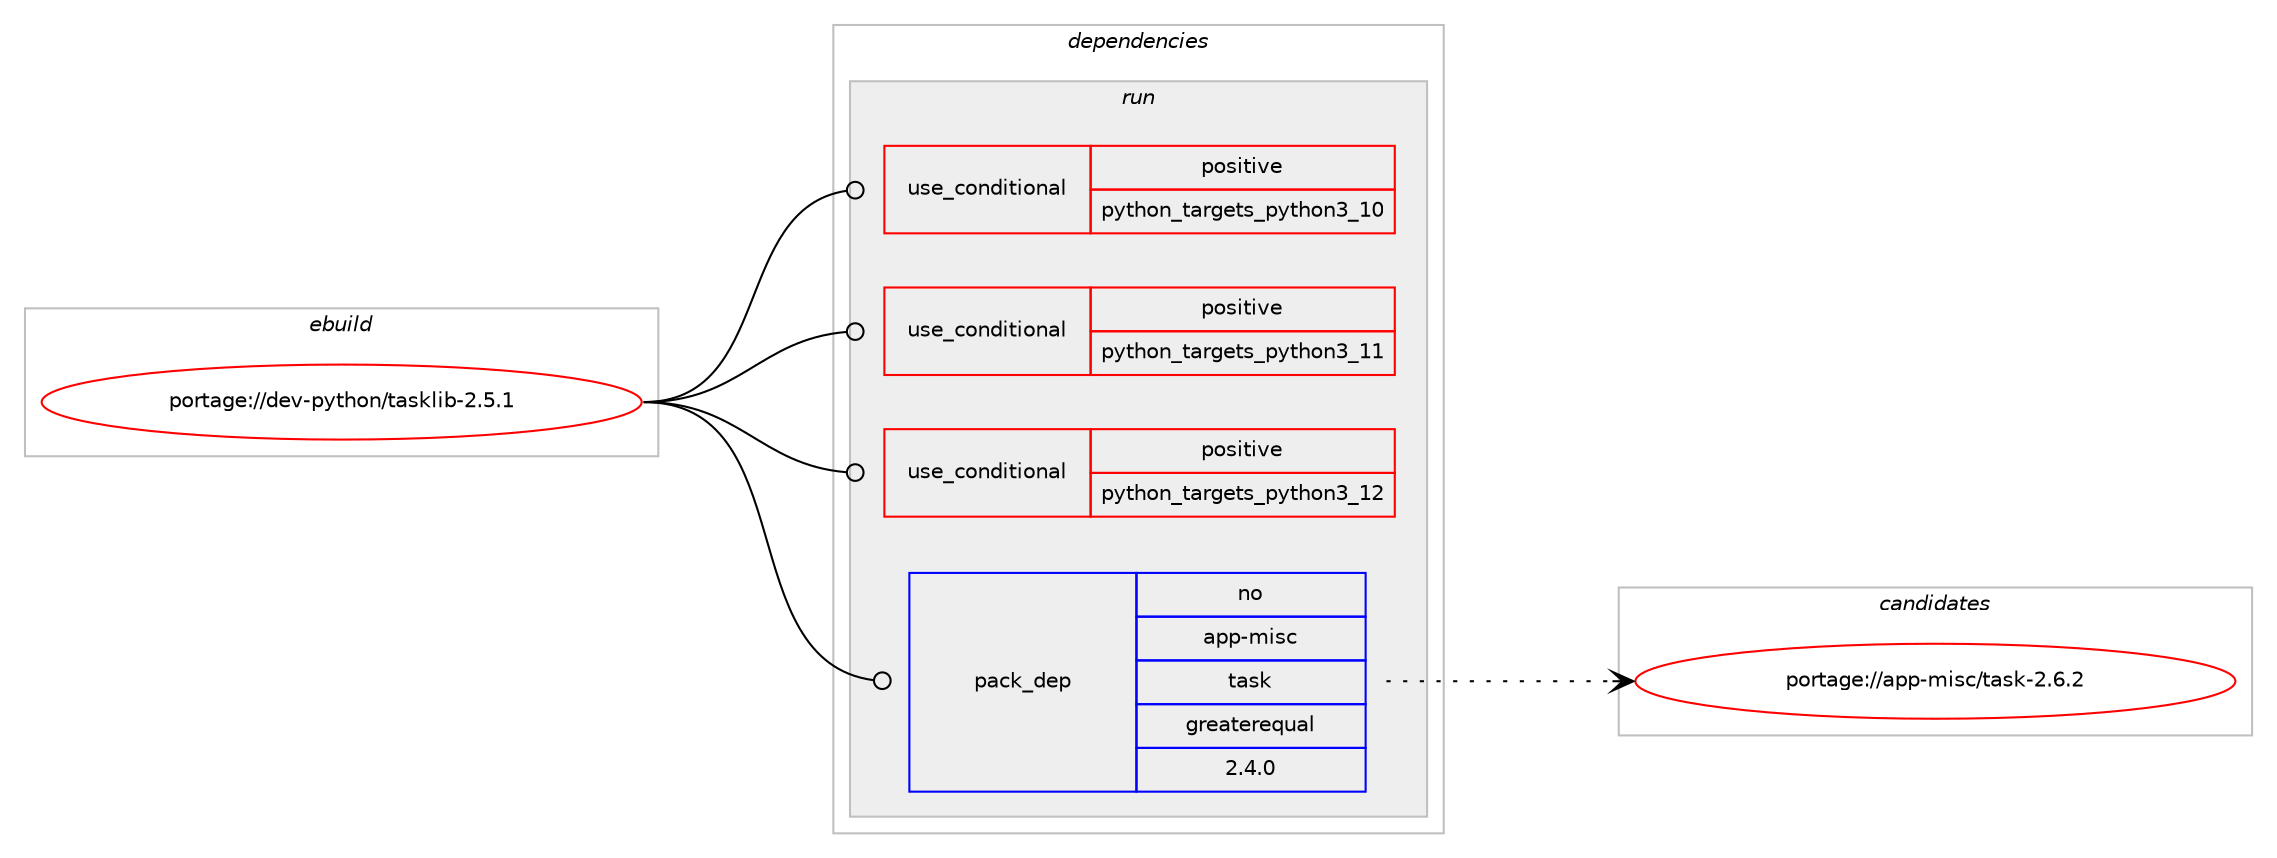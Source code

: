 digraph prolog {

# *************
# Graph options
# *************

newrank=true;
concentrate=true;
compound=true;
graph [rankdir=LR,fontname=Helvetica,fontsize=10,ranksep=1.5];#, ranksep=2.5, nodesep=0.2];
edge  [arrowhead=vee];
node  [fontname=Helvetica,fontsize=10];

# **********
# The ebuild
# **********

subgraph cluster_leftcol {
color=gray;
rank=same;
label=<<i>ebuild</i>>;
id [label="portage://dev-python/tasklib-2.5.1", color=red, width=4, href="../dev-python/tasklib-2.5.1.svg"];
}

# ****************
# The dependencies
# ****************

subgraph cluster_midcol {
color=gray;
label=<<i>dependencies</i>>;
subgraph cluster_compile {
fillcolor="#eeeeee";
style=filled;
label=<<i>compile</i>>;
}
subgraph cluster_compileandrun {
fillcolor="#eeeeee";
style=filled;
label=<<i>compile and run</i>>;
}
subgraph cluster_run {
fillcolor="#eeeeee";
style=filled;
label=<<i>run</i>>;
subgraph cond38969 {
dependency83001 [label=<<TABLE BORDER="0" CELLBORDER="1" CELLSPACING="0" CELLPADDING="4"><TR><TD ROWSPAN="3" CELLPADDING="10">use_conditional</TD></TR><TR><TD>positive</TD></TR><TR><TD>python_targets_python3_10</TD></TR></TABLE>>, shape=none, color=red];
# *** BEGIN UNKNOWN DEPENDENCY TYPE (TODO) ***
# dependency83001 -> package_dependency(portage://dev-python/tasklib-2.5.1,run,no,dev-lang,python,none,[,,],[slot(3.10)],[])
# *** END UNKNOWN DEPENDENCY TYPE (TODO) ***

}
id:e -> dependency83001:w [weight=20,style="solid",arrowhead="odot"];
subgraph cond38970 {
dependency83002 [label=<<TABLE BORDER="0" CELLBORDER="1" CELLSPACING="0" CELLPADDING="4"><TR><TD ROWSPAN="3" CELLPADDING="10">use_conditional</TD></TR><TR><TD>positive</TD></TR><TR><TD>python_targets_python3_11</TD></TR></TABLE>>, shape=none, color=red];
# *** BEGIN UNKNOWN DEPENDENCY TYPE (TODO) ***
# dependency83002 -> package_dependency(portage://dev-python/tasklib-2.5.1,run,no,dev-lang,python,none,[,,],[slot(3.11)],[])
# *** END UNKNOWN DEPENDENCY TYPE (TODO) ***

}
id:e -> dependency83002:w [weight=20,style="solid",arrowhead="odot"];
subgraph cond38971 {
dependency83003 [label=<<TABLE BORDER="0" CELLBORDER="1" CELLSPACING="0" CELLPADDING="4"><TR><TD ROWSPAN="3" CELLPADDING="10">use_conditional</TD></TR><TR><TD>positive</TD></TR><TR><TD>python_targets_python3_12</TD></TR></TABLE>>, shape=none, color=red];
# *** BEGIN UNKNOWN DEPENDENCY TYPE (TODO) ***
# dependency83003 -> package_dependency(portage://dev-python/tasklib-2.5.1,run,no,dev-lang,python,none,[,,],[slot(3.12)],[])
# *** END UNKNOWN DEPENDENCY TYPE (TODO) ***

}
id:e -> dependency83003:w [weight=20,style="solid",arrowhead="odot"];
subgraph pack42794 {
dependency83004 [label=<<TABLE BORDER="0" CELLBORDER="1" CELLSPACING="0" CELLPADDING="4" WIDTH="220"><TR><TD ROWSPAN="6" CELLPADDING="30">pack_dep</TD></TR><TR><TD WIDTH="110">no</TD></TR><TR><TD>app-misc</TD></TR><TR><TD>task</TD></TR><TR><TD>greaterequal</TD></TR><TR><TD>2.4.0</TD></TR></TABLE>>, shape=none, color=blue];
}
id:e -> dependency83004:w [weight=20,style="solid",arrowhead="odot"];
}
}

# **************
# The candidates
# **************

subgraph cluster_choices {
rank=same;
color=gray;
label=<<i>candidates</i>>;

subgraph choice42794 {
color=black;
nodesep=1;
choice9711211245109105115994711697115107455046544650 [label="portage://app-misc/task-2.6.2", color=red, width=4,href="../app-misc/task-2.6.2.svg"];
dependency83004:e -> choice9711211245109105115994711697115107455046544650:w [style=dotted,weight="100"];
}
}

}
